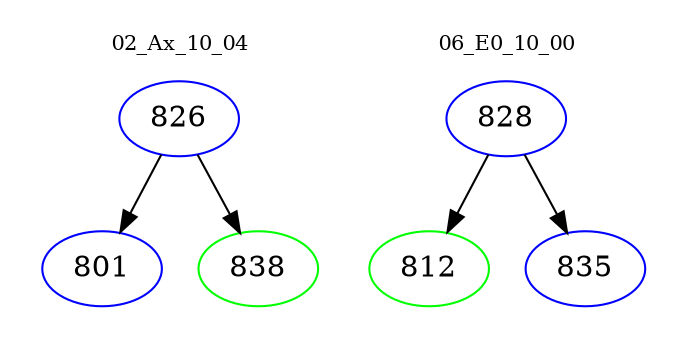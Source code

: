 digraph{
subgraph cluster_0 {
color = white
label = "02_Ax_10_04";
fontsize=10;
T0_826 [label="826", color="blue"]
T0_826 -> T0_801 [color="black"]
T0_801 [label="801", color="blue"]
T0_826 -> T0_838 [color="black"]
T0_838 [label="838", color="green"]
}
subgraph cluster_1 {
color = white
label = "06_E0_10_00";
fontsize=10;
T1_828 [label="828", color="blue"]
T1_828 -> T1_812 [color="black"]
T1_812 [label="812", color="green"]
T1_828 -> T1_835 [color="black"]
T1_835 [label="835", color="blue"]
}
}
